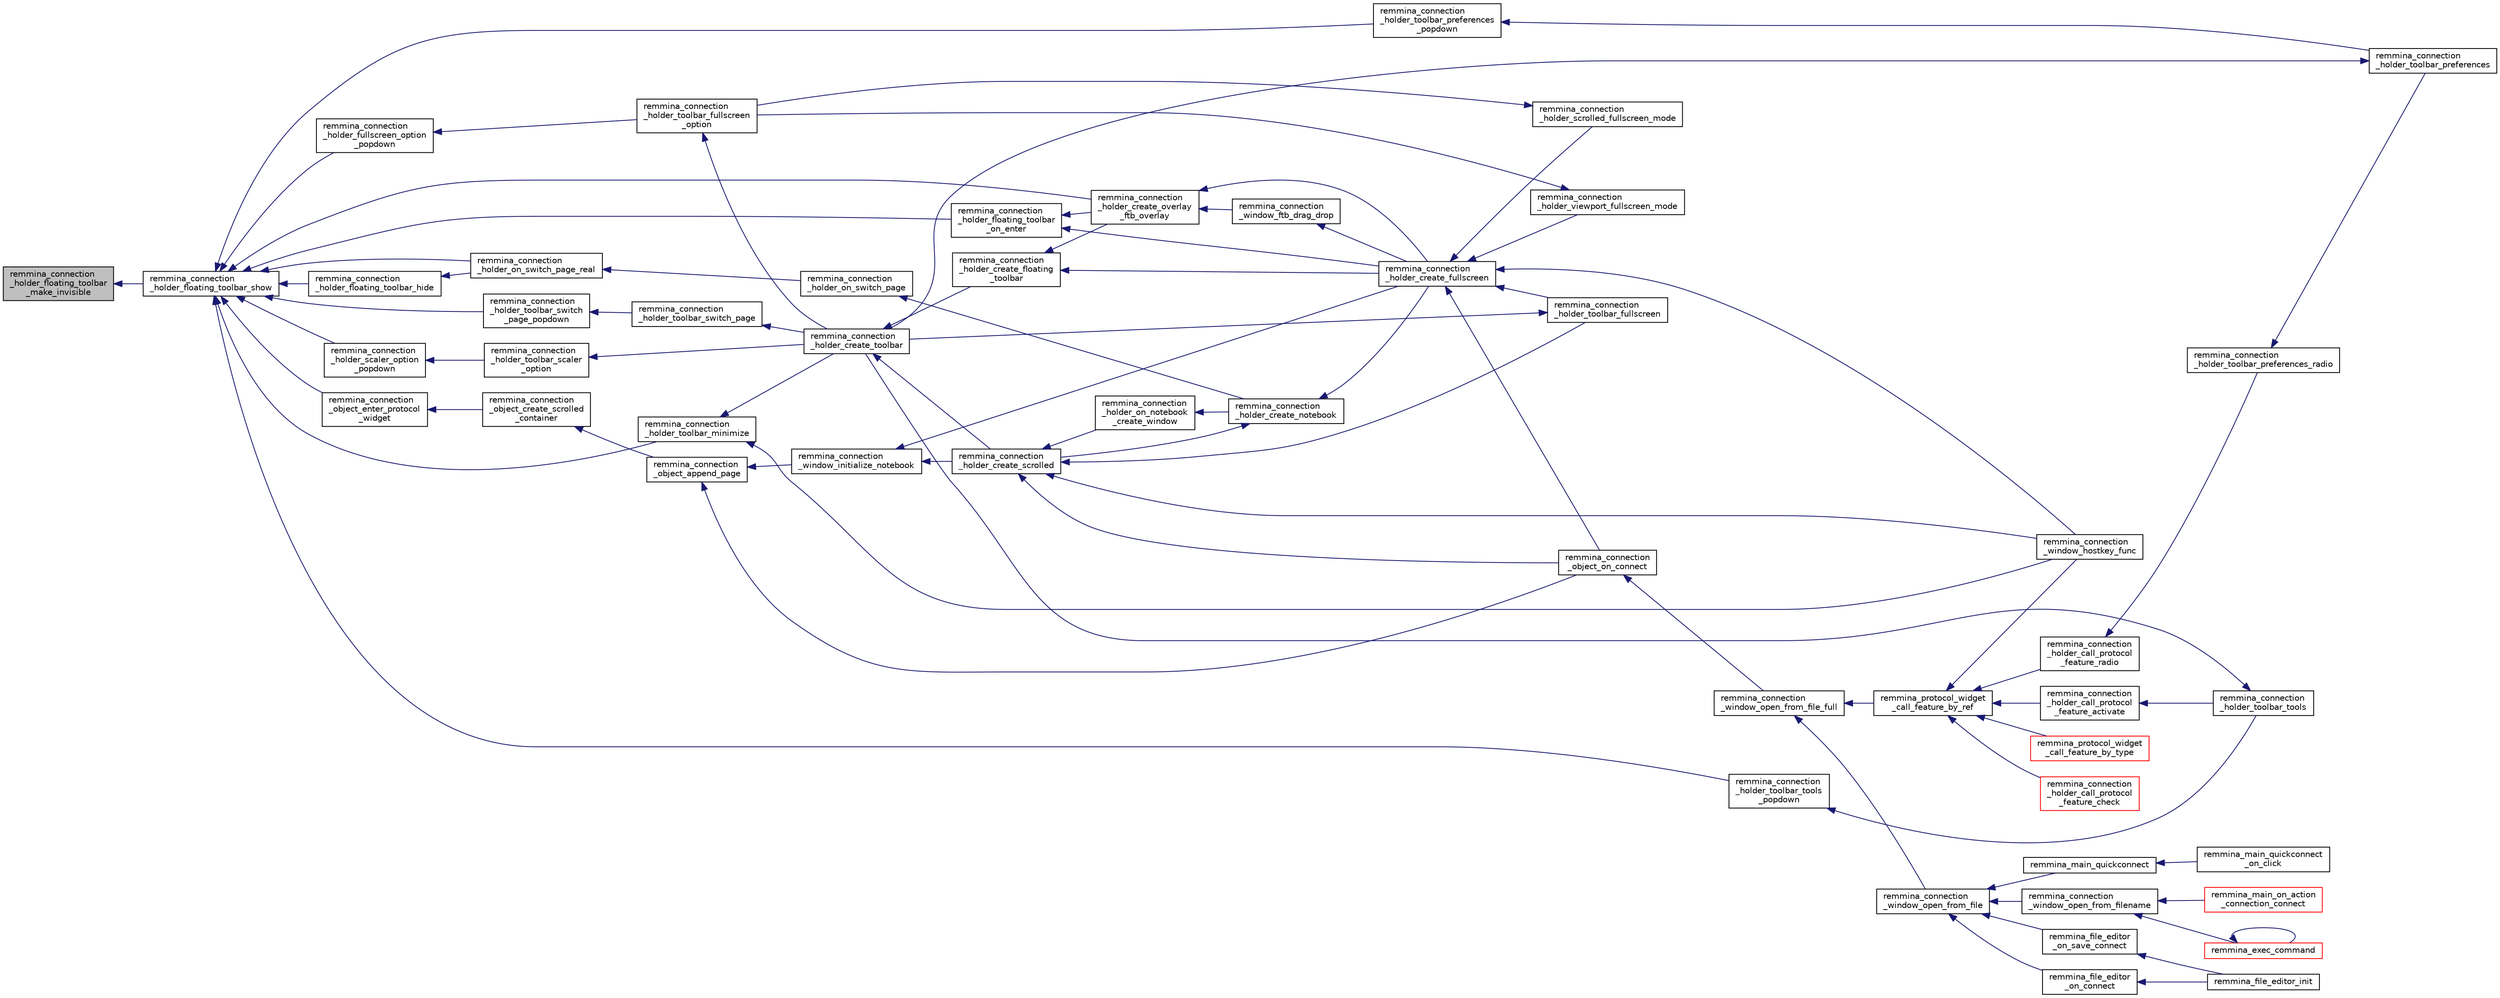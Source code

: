 digraph "remmina_connection_holder_floating_toolbar_make_invisible"
{
  edge [fontname="Helvetica",fontsize="10",labelfontname="Helvetica",labelfontsize="10"];
  node [fontname="Helvetica",fontsize="10",shape=record];
  rankdir="LR";
  Node3785 [label="remmina_connection\l_holder_floating_toolbar\l_make_invisible",height=0.2,width=0.4,color="black", fillcolor="grey75", style="filled", fontcolor="black"];
  Node3785 -> Node3786 [dir="back",color="midnightblue",fontsize="10",style="solid",fontname="Helvetica"];
  Node3786 [label="remmina_connection\l_holder_floating_toolbar_show",height=0.2,width=0.4,color="black", fillcolor="white", style="filled",URL="$remmina__connection__window_8c.html#a147924e56eceebe1f61e47bf5af2218a"];
  Node3786 -> Node3787 [dir="back",color="midnightblue",fontsize="10",style="solid",fontname="Helvetica"];
  Node3787 [label="remmina_connection\l_holder_fullscreen_option\l_popdown",height=0.2,width=0.4,color="black", fillcolor="white", style="filled",URL="$remmina__connection__window_8c.html#ac1e63c7801614664d5da3ecd326a69e8"];
  Node3787 -> Node3788 [dir="back",color="midnightblue",fontsize="10",style="solid",fontname="Helvetica"];
  Node3788 [label="remmina_connection\l_holder_toolbar_fullscreen\l_option",height=0.2,width=0.4,color="black", fillcolor="white", style="filled",URL="$remmina__connection__window_8c.html#a1415cdcbed0e6fe9a7978586bf132207"];
  Node3788 -> Node3789 [dir="back",color="midnightblue",fontsize="10",style="solid",fontname="Helvetica"];
  Node3789 [label="remmina_connection\l_holder_create_toolbar",height=0.2,width=0.4,color="black", fillcolor="white", style="filled",URL="$remmina__connection__window_8c.html#af8138da72278e9e9000276e08a6fd984"];
  Node3789 -> Node3790 [dir="back",color="midnightblue",fontsize="10",style="solid",fontname="Helvetica"];
  Node3790 [label="remmina_connection\l_holder_create_floating\l_toolbar",height=0.2,width=0.4,color="black", fillcolor="white", style="filled",URL="$remmina__connection__window_8c.html#a967dca6c1876afc3e6bcb763f9709d43"];
  Node3790 -> Node3791 [dir="back",color="midnightblue",fontsize="10",style="solid",fontname="Helvetica"];
  Node3791 [label="remmina_connection\l_holder_create_overlay\l_ftb_overlay",height=0.2,width=0.4,color="black", fillcolor="white", style="filled",URL="$remmina__connection__window_8c.html#ab2edcb806312b3367c70fbb13c383ae0"];
  Node3791 -> Node3792 [dir="back",color="midnightblue",fontsize="10",style="solid",fontname="Helvetica"];
  Node3792 [label="remmina_connection\l_window_ftb_drag_drop",height=0.2,width=0.4,color="black", fillcolor="white", style="filled",URL="$remmina__connection__window_8c.html#a15c9b2bd929f8f2bb64d0bb6fa60f067"];
  Node3792 -> Node3793 [dir="back",color="midnightblue",fontsize="10",style="solid",fontname="Helvetica"];
  Node3793 [label="remmina_connection\l_holder_create_fullscreen",height=0.2,width=0.4,color="black", fillcolor="white", style="filled",URL="$remmina__connection__window_8c.html#ae67ca4d276339723c1ff87fc224eaccf"];
  Node3793 -> Node3794 [dir="back",color="midnightblue",fontsize="10",style="solid",fontname="Helvetica"];
  Node3794 [label="remmina_connection\l_holder_toolbar_fullscreen",height=0.2,width=0.4,color="black", fillcolor="white", style="filled",URL="$remmina__connection__window_8c.html#a02ac20f50f1b7b816bd7208127efdbee"];
  Node3794 -> Node3789 [dir="back",color="midnightblue",fontsize="10",style="solid",fontname="Helvetica"];
  Node3793 -> Node3795 [dir="back",color="midnightblue",fontsize="10",style="solid",fontname="Helvetica"];
  Node3795 [label="remmina_connection\l_holder_viewport_fullscreen_mode",height=0.2,width=0.4,color="black", fillcolor="white", style="filled",URL="$remmina__connection__window_8c.html#a0e99d0ff8c39f2c6de508eee9ef498c5"];
  Node3795 -> Node3788 [dir="back",color="midnightblue",fontsize="10",style="solid",fontname="Helvetica"];
  Node3793 -> Node3796 [dir="back",color="midnightblue",fontsize="10",style="solid",fontname="Helvetica"];
  Node3796 [label="remmina_connection\l_holder_scrolled_fullscreen_mode",height=0.2,width=0.4,color="black", fillcolor="white", style="filled",URL="$remmina__connection__window_8c.html#aa25cae5c0e15e13b817b925e42a044a9"];
  Node3796 -> Node3788 [dir="back",color="midnightblue",fontsize="10",style="solid",fontname="Helvetica"];
  Node3793 -> Node3797 [dir="back",color="midnightblue",fontsize="10",style="solid",fontname="Helvetica"];
  Node3797 [label="remmina_connection\l_window_hostkey_func",height=0.2,width=0.4,color="black", fillcolor="white", style="filled",URL="$remmina__connection__window_8c.html#abef663d930076deb3105f86dabe2a9c3"];
  Node3793 -> Node3798 [dir="back",color="midnightblue",fontsize="10",style="solid",fontname="Helvetica"];
  Node3798 [label="remmina_connection\l_object_on_connect",height=0.2,width=0.4,color="black", fillcolor="white", style="filled",URL="$remmina__connection__window_8c.html#a0ad685a873ecef95ec13caba17e0c22e"];
  Node3798 -> Node3799 [dir="back",color="midnightblue",fontsize="10",style="solid",fontname="Helvetica"];
  Node3799 [label="remmina_connection\l_window_open_from_file_full",height=0.2,width=0.4,color="black", fillcolor="white", style="filled",URL="$remmina__connection__window_8h.html#adbf2b670ca3bae96a99cb0b36021a961"];
  Node3799 -> Node3800 [dir="back",color="midnightblue",fontsize="10",style="solid",fontname="Helvetica"];
  Node3800 [label="remmina_connection\l_window_open_from_file",height=0.2,width=0.4,color="black", fillcolor="white", style="filled",URL="$remmina__connection__window_8h.html#a1c7f722a89609523cc4de079cc82f23c"];
  Node3800 -> Node3801 [dir="back",color="midnightblue",fontsize="10",style="solid",fontname="Helvetica"];
  Node3801 [label="remmina_connection\l_window_open_from_filename",height=0.2,width=0.4,color="black", fillcolor="white", style="filled",URL="$remmina__connection__window_8h.html#ab0ed27ef360efc7d92906cbabf9da5db"];
  Node3801 -> Node3802 [dir="back",color="midnightblue",fontsize="10",style="solid",fontname="Helvetica"];
  Node3802 [label="remmina_exec_command",height=0.2,width=0.4,color="red", fillcolor="white", style="filled",URL="$remmina__exec_8h.html#a424cabdcff647797061e7482049d62a7"];
  Node3802 -> Node3802 [dir="back",color="midnightblue",fontsize="10",style="solid",fontname="Helvetica"];
  Node3801 -> Node3823 [dir="back",color="midnightblue",fontsize="10",style="solid",fontname="Helvetica"];
  Node3823 [label="remmina_main_on_action\l_connection_connect",height=0.2,width=0.4,color="red", fillcolor="white", style="filled",URL="$remmina__main_8c.html#ae023d1cb099a4f7bee79f13760566cbf"];
  Node3800 -> Node3825 [dir="back",color="midnightblue",fontsize="10",style="solid",fontname="Helvetica"];
  Node3825 [label="remmina_file_editor\l_on_connect",height=0.2,width=0.4,color="black", fillcolor="white", style="filled",URL="$remmina__file__editor_8c.html#a73b8581fd1fd77532b748d91a2951f25"];
  Node3825 -> Node3809 [dir="back",color="midnightblue",fontsize="10",style="solid",fontname="Helvetica"];
  Node3809 [label="remmina_file_editor_init",height=0.2,width=0.4,color="black", fillcolor="white", style="filled",URL="$remmina__file__editor_8c.html#a9afd8d41c66f547320930eb331f3124d"];
  Node3800 -> Node3810 [dir="back",color="midnightblue",fontsize="10",style="solid",fontname="Helvetica"];
  Node3810 [label="remmina_file_editor\l_on_save_connect",height=0.2,width=0.4,color="black", fillcolor="white", style="filled",URL="$remmina__file__editor_8c.html#a57224f3f69f04f398de563b71be6b18e"];
  Node3810 -> Node3809 [dir="back",color="midnightblue",fontsize="10",style="solid",fontname="Helvetica"];
  Node3800 -> Node3826 [dir="back",color="midnightblue",fontsize="10",style="solid",fontname="Helvetica"];
  Node3826 [label="remmina_main_quickconnect",height=0.2,width=0.4,color="black", fillcolor="white", style="filled",URL="$remmina__main_8c.html#a802458852abacebfb16f1f4295806a01"];
  Node3826 -> Node3827 [dir="back",color="midnightblue",fontsize="10",style="solid",fontname="Helvetica"];
  Node3827 [label="remmina_main_quickconnect\l_on_click",height=0.2,width=0.4,color="black", fillcolor="white", style="filled",URL="$remmina__main_8c.html#a210e9e04c7c97cc86412044de31f659d"];
  Node3799 -> Node3828 [dir="back",color="midnightblue",fontsize="10",style="solid",fontname="Helvetica"];
  Node3828 [label="remmina_protocol_widget\l_call_feature_by_ref",height=0.2,width=0.4,color="black", fillcolor="white", style="filled",URL="$remmina__protocol__widget_8h.html#a605b69a9aa4393024369cc5070488692"];
  Node3828 -> Node3829 [dir="back",color="midnightblue",fontsize="10",style="solid",fontname="Helvetica"];
  Node3829 [label="remmina_connection\l_holder_call_protocol\l_feature_radio",height=0.2,width=0.4,color="black", fillcolor="white", style="filled",URL="$remmina__connection__window_8c.html#a86280cb973101817f7410af393bc2f98"];
  Node3829 -> Node3830 [dir="back",color="midnightblue",fontsize="10",style="solid",fontname="Helvetica"];
  Node3830 [label="remmina_connection\l_holder_toolbar_preferences_radio",height=0.2,width=0.4,color="black", fillcolor="white", style="filled",URL="$remmina__connection__window_8c.html#a1ddab4aacc284c606ab237eae9c0b5a9"];
  Node3830 -> Node3831 [dir="back",color="midnightblue",fontsize="10",style="solid",fontname="Helvetica"];
  Node3831 [label="remmina_connection\l_holder_toolbar_preferences",height=0.2,width=0.4,color="black", fillcolor="white", style="filled",URL="$remmina__connection__window_8c.html#a78ec7d6e66d6e6569c1a9a0230c74bc8"];
  Node3831 -> Node3789 [dir="back",color="midnightblue",fontsize="10",style="solid",fontname="Helvetica"];
  Node3828 -> Node3832 [dir="back",color="midnightblue",fontsize="10",style="solid",fontname="Helvetica"];
  Node3832 [label="remmina_connection\l_holder_call_protocol\l_feature_check",height=0.2,width=0.4,color="red", fillcolor="white", style="filled",URL="$remmina__connection__window_8c.html#a8d924ded7fe147df8b5f113e2fb1d6e7"];
  Node3828 -> Node3834 [dir="back",color="midnightblue",fontsize="10",style="solid",fontname="Helvetica"];
  Node3834 [label="remmina_connection\l_holder_call_protocol\l_feature_activate",height=0.2,width=0.4,color="black", fillcolor="white", style="filled",URL="$remmina__connection__window_8c.html#a4507b43c6fd10bc68d9512c6b253a552"];
  Node3834 -> Node3835 [dir="back",color="midnightblue",fontsize="10",style="solid",fontname="Helvetica"];
  Node3835 [label="remmina_connection\l_holder_toolbar_tools",height=0.2,width=0.4,color="black", fillcolor="white", style="filled",URL="$remmina__connection__window_8c.html#a51cc0b2274049920f67c71047bd76213"];
  Node3835 -> Node3789 [dir="back",color="midnightblue",fontsize="10",style="solid",fontname="Helvetica"];
  Node3828 -> Node3797 [dir="back",color="midnightblue",fontsize="10",style="solid",fontname="Helvetica"];
  Node3828 -> Node3836 [dir="back",color="midnightblue",fontsize="10",style="solid",fontname="Helvetica"];
  Node3836 [label="remmina_protocol_widget\l_call_feature_by_type",height=0.2,width=0.4,color="red", fillcolor="white", style="filled",URL="$remmina__protocol__widget_8h.html#a6a630e96e5b914d60d678ae8eaad4cd9"];
  Node3791 -> Node3793 [dir="back",color="midnightblue",fontsize="10",style="solid",fontname="Helvetica"];
  Node3790 -> Node3793 [dir="back",color="midnightblue",fontsize="10",style="solid",fontname="Helvetica"];
  Node3789 -> Node3843 [dir="back",color="midnightblue",fontsize="10",style="solid",fontname="Helvetica"];
  Node3843 [label="remmina_connection\l_holder_create_scrolled",height=0.2,width=0.4,color="black", fillcolor="white", style="filled",URL="$remmina__connection__window_8c.html#a57b3656c37df65d276ddd50a16906dc7"];
  Node3843 -> Node3794 [dir="back",color="midnightblue",fontsize="10",style="solid",fontname="Helvetica"];
  Node3843 -> Node3844 [dir="back",color="midnightblue",fontsize="10",style="solid",fontname="Helvetica"];
  Node3844 [label="remmina_connection\l_holder_on_notebook\l_create_window",height=0.2,width=0.4,color="black", fillcolor="white", style="filled",URL="$remmina__connection__window_8c.html#a2f5fc595c1aad851962aa58e2009bcce"];
  Node3844 -> Node3845 [dir="back",color="midnightblue",fontsize="10",style="solid",fontname="Helvetica"];
  Node3845 [label="remmina_connection\l_holder_create_notebook",height=0.2,width=0.4,color="black", fillcolor="white", style="filled",URL="$remmina__connection__window_8c.html#ae616dc409c5775dc73d9a83c1f081705"];
  Node3845 -> Node3843 [dir="back",color="midnightblue",fontsize="10",style="solid",fontname="Helvetica"];
  Node3845 -> Node3793 [dir="back",color="midnightblue",fontsize="10",style="solid",fontname="Helvetica"];
  Node3843 -> Node3797 [dir="back",color="midnightblue",fontsize="10",style="solid",fontname="Helvetica"];
  Node3843 -> Node3798 [dir="back",color="midnightblue",fontsize="10",style="solid",fontname="Helvetica"];
  Node3786 -> Node3847 [dir="back",color="midnightblue",fontsize="10",style="solid",fontname="Helvetica"];
  Node3847 [label="remmina_connection\l_holder_scaler_option\l_popdown",height=0.2,width=0.4,color="black", fillcolor="white", style="filled",URL="$remmina__connection__window_8c.html#a40efa9a7d27d7742477d73e7636a3d4e"];
  Node3847 -> Node3848 [dir="back",color="midnightblue",fontsize="10",style="solid",fontname="Helvetica"];
  Node3848 [label="remmina_connection\l_holder_toolbar_scaler\l_option",height=0.2,width=0.4,color="black", fillcolor="white", style="filled",URL="$remmina__connection__window_8c.html#a7a722d82899ce761356e47de2ac91452"];
  Node3848 -> Node3789 [dir="back",color="midnightblue",fontsize="10",style="solid",fontname="Helvetica"];
  Node3786 -> Node3849 [dir="back",color="midnightblue",fontsize="10",style="solid",fontname="Helvetica"];
  Node3849 [label="remmina_connection\l_holder_toolbar_switch\l_page_popdown",height=0.2,width=0.4,color="black", fillcolor="white", style="filled",URL="$remmina__connection__window_8c.html#ac8c524ed2e2854209d3c88df260e022f"];
  Node3849 -> Node3850 [dir="back",color="midnightblue",fontsize="10",style="solid",fontname="Helvetica"];
  Node3850 [label="remmina_connection\l_holder_toolbar_switch_page",height=0.2,width=0.4,color="black", fillcolor="white", style="filled",URL="$remmina__connection__window_8c.html#aefad8c92a20121f0563bfeaf06c25e8e"];
  Node3850 -> Node3789 [dir="back",color="midnightblue",fontsize="10",style="solid",fontname="Helvetica"];
  Node3786 -> Node3851 [dir="back",color="midnightblue",fontsize="10",style="solid",fontname="Helvetica"];
  Node3851 [label="remmina_connection\l_holder_toolbar_preferences\l_popdown",height=0.2,width=0.4,color="black", fillcolor="white", style="filled",URL="$remmina__connection__window_8c.html#a7f0d68059b8fe91317c6b62d9315ca44"];
  Node3851 -> Node3831 [dir="back",color="midnightblue",fontsize="10",style="solid",fontname="Helvetica"];
  Node3786 -> Node3852 [dir="back",color="midnightblue",fontsize="10",style="solid",fontname="Helvetica"];
  Node3852 [label="remmina_connection\l_holder_toolbar_tools\l_popdown",height=0.2,width=0.4,color="black", fillcolor="white", style="filled",URL="$remmina__connection__window_8c.html#ae18a8e7a72ec9a2f3e529708d7ffe0ce"];
  Node3852 -> Node3835 [dir="back",color="midnightblue",fontsize="10",style="solid",fontname="Helvetica"];
  Node3786 -> Node3853 [dir="back",color="midnightblue",fontsize="10",style="solid",fontname="Helvetica"];
  Node3853 [label="remmina_connection\l_holder_toolbar_minimize",height=0.2,width=0.4,color="black", fillcolor="white", style="filled",URL="$remmina__connection__window_8c.html#ac4d1d30f9b5f09e300b18f60f37f5b8f"];
  Node3853 -> Node3789 [dir="back",color="midnightblue",fontsize="10",style="solid",fontname="Helvetica"];
  Node3853 -> Node3797 [dir="back",color="midnightblue",fontsize="10",style="solid",fontname="Helvetica"];
  Node3786 -> Node3854 [dir="back",color="midnightblue",fontsize="10",style="solid",fontname="Helvetica"];
  Node3854 [label="remmina_connection\l_holder_floating_toolbar\l_on_enter",height=0.2,width=0.4,color="black", fillcolor="white", style="filled",URL="$remmina__connection__window_8c.html#a5b12b74df51eda99c7e34a4d016e4f1e"];
  Node3854 -> Node3791 [dir="back",color="midnightblue",fontsize="10",style="solid",fontname="Helvetica"];
  Node3854 -> Node3793 [dir="back",color="midnightblue",fontsize="10",style="solid",fontname="Helvetica"];
  Node3786 -> Node3855 [dir="back",color="midnightblue",fontsize="10",style="solid",fontname="Helvetica"];
  Node3855 [label="remmina_connection\l_object_enter_protocol\l_widget",height=0.2,width=0.4,color="black", fillcolor="white", style="filled",URL="$remmina__connection__window_8c.html#a158cccca5a2fe5a770a99d8772ba62b2"];
  Node3855 -> Node3856 [dir="back",color="midnightblue",fontsize="10",style="solid",fontname="Helvetica"];
  Node3856 [label="remmina_connection\l_object_create_scrolled\l_container",height=0.2,width=0.4,color="black", fillcolor="white", style="filled",URL="$remmina__connection__window_8c.html#a789a6a8ad49883d67479a264ef7befbe"];
  Node3856 -> Node3857 [dir="back",color="midnightblue",fontsize="10",style="solid",fontname="Helvetica"];
  Node3857 [label="remmina_connection\l_object_append_page",height=0.2,width=0.4,color="black", fillcolor="white", style="filled",URL="$remmina__connection__window_8c.html#ac06b41c974d5cfc6277f50b617a550bb"];
  Node3857 -> Node3858 [dir="back",color="midnightblue",fontsize="10",style="solid",fontname="Helvetica"];
  Node3858 [label="remmina_connection\l_window_initialize_notebook",height=0.2,width=0.4,color="black", fillcolor="white", style="filled",URL="$remmina__connection__window_8c.html#aa28770c2f7c156eb4574227310481041"];
  Node3858 -> Node3843 [dir="back",color="midnightblue",fontsize="10",style="solid",fontname="Helvetica"];
  Node3858 -> Node3793 [dir="back",color="midnightblue",fontsize="10",style="solid",fontname="Helvetica"];
  Node3857 -> Node3798 [dir="back",color="midnightblue",fontsize="10",style="solid",fontname="Helvetica"];
  Node3786 -> Node3859 [dir="back",color="midnightblue",fontsize="10",style="solid",fontname="Helvetica"];
  Node3859 [label="remmina_connection\l_holder_floating_toolbar_hide",height=0.2,width=0.4,color="black", fillcolor="white", style="filled",URL="$remmina__connection__window_8c.html#af0ca467e68db4fb9baa872d57ef3bca4"];
  Node3859 -> Node3860 [dir="back",color="midnightblue",fontsize="10",style="solid",fontname="Helvetica"];
  Node3860 [label="remmina_connection\l_holder_on_switch_page_real",height=0.2,width=0.4,color="black", fillcolor="white", style="filled",URL="$remmina__connection__window_8c.html#af0cc437cd94ed03047f1e2b195317b54"];
  Node3860 -> Node3861 [dir="back",color="midnightblue",fontsize="10",style="solid",fontname="Helvetica"];
  Node3861 [label="remmina_connection\l_holder_on_switch_page",height=0.2,width=0.4,color="black", fillcolor="white", style="filled",URL="$remmina__connection__window_8c.html#ac93e70cd6f65ebb4bee3827240cf1c05"];
  Node3861 -> Node3845 [dir="back",color="midnightblue",fontsize="10",style="solid",fontname="Helvetica"];
  Node3786 -> Node3860 [dir="back",color="midnightblue",fontsize="10",style="solid",fontname="Helvetica"];
  Node3786 -> Node3791 [dir="back",color="midnightblue",fontsize="10",style="solid",fontname="Helvetica"];
}
